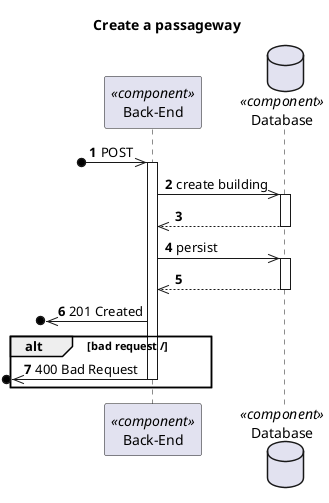 @startuml Process View - Level 3

autonumber
skinparam packageStyle rect

title Create a passageway

participant "Back-End" as BE <<component>>
database "Database" as DB <<component>>

?o->> BE : POST

activate BE

BE ->> DB : create building
activate DB
DB -->> BE
deactivate DB

BE ->> DB : persist
activate DB
DB -->> BE
deactivate DB

?o<<- BE : 201 Created

alt bad request /
?o<<- BE : 400 Bad Request
deactivate BE
end

@enduml
